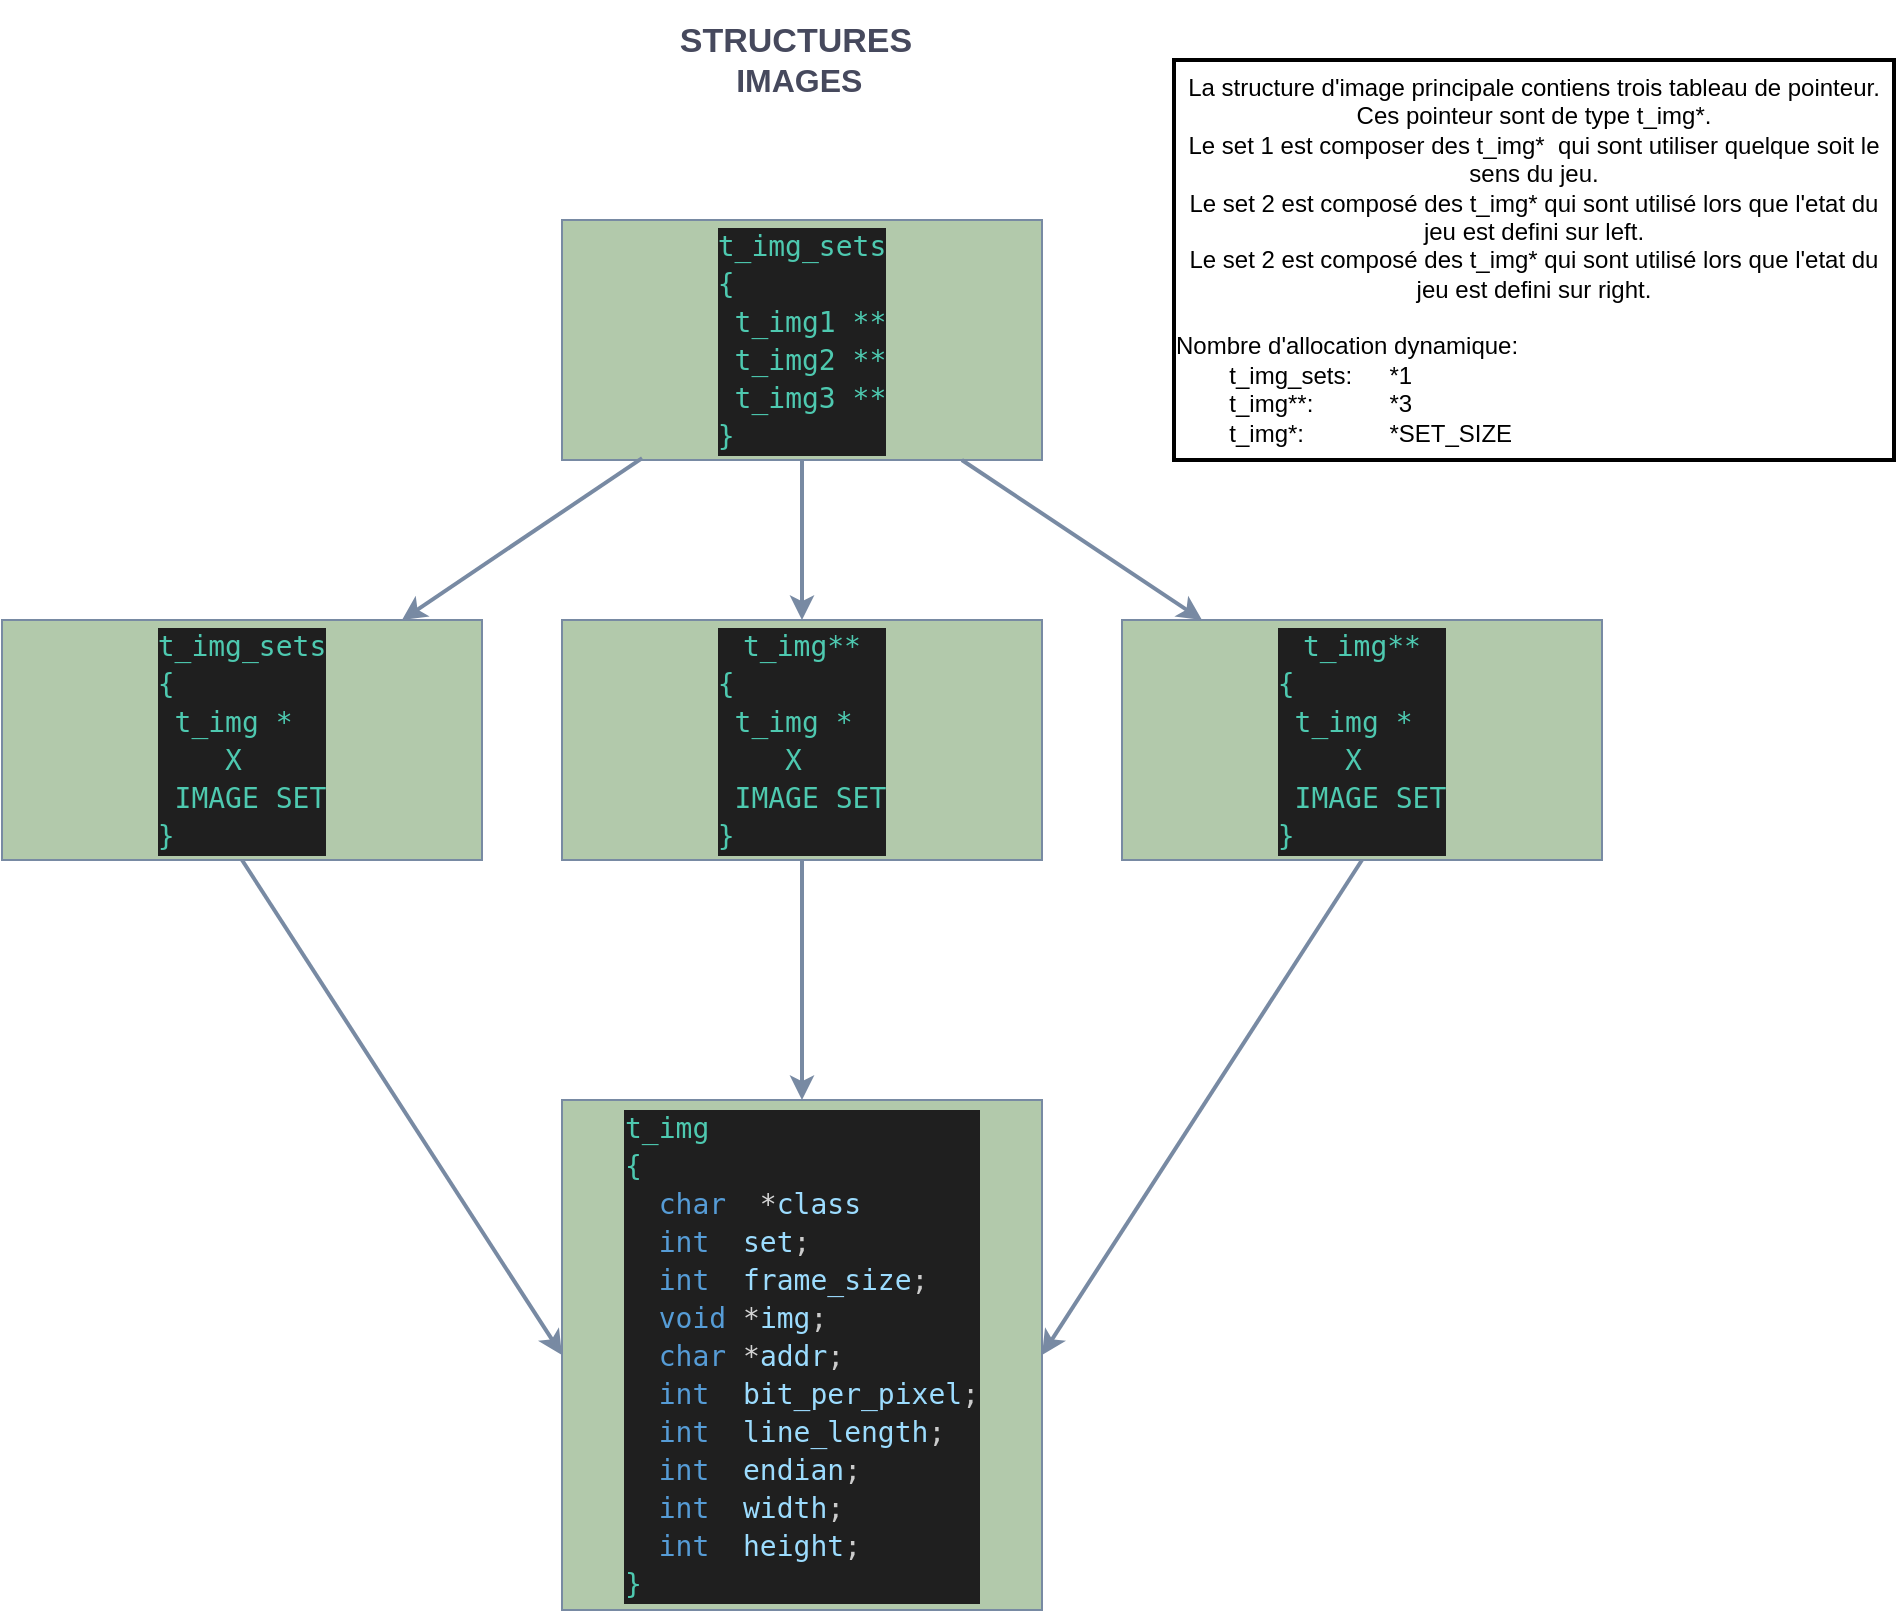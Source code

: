 <mxfile version="26.0.4">
  <diagram name="Page-1" id="5oP676gk9vlQOHq7Na9c">
    <mxGraphModel dx="1432" dy="895" grid="1" gridSize="10" guides="1" tooltips="1" connect="1" arrows="1" fold="1" page="1" pageScale="1" pageWidth="2339" pageHeight="3300" math="0" shadow="0">
      <root>
        <mxCell id="0" />
        <mxCell id="1" parent="0" />
        <mxCell id="zFGBI-jvaAA7gLcAK-EI-1" value="&lt;div align=&quot;center&quot;&gt;&lt;b&gt;&lt;font style=&quot;font-size: 17px;&quot;&gt;STRUCTURES&lt;/font&gt;&lt;/b&gt;&lt;/div&gt;&amp;nbsp;&lt;b&gt;&lt;font style=&quot;font-size: 16px;&quot;&gt;IMAGES&lt;/font&gt;&lt;/b&gt;" style="text;html=1;align=center;verticalAlign=middle;whiteSpace=wrap;rounded=0;labelBackgroundColor=none;fontColor=#46495D;" vertex="1" parent="1">
          <mxGeometry x="320" y="10" width="182" height="60" as="geometry" />
        </mxCell>
        <mxCell id="zFGBI-jvaAA7gLcAK-EI-3" value="&lt;div style=&quot;color: #cccccc;background-color: #1f1f1f;font-family: &#39;Droid Sans Mono&#39;, &#39;monospace&#39;, monospace;font-weight: normal;font-size: 14px;line-height: 19px;white-space: pre;&quot;&gt;&lt;div&gt;&lt;span style=&quot;color: #4ec9b0;&quot;&gt;t_img_sets&lt;/span&gt;&lt;/div&gt;&lt;div align=&quot;left&quot;&gt;&lt;span style=&quot;color: #4ec9b0;&quot;&gt;{&lt;/span&gt;&lt;/div&gt;&lt;div align=&quot;left&quot;&gt;&lt;span style=&quot;color: #4ec9b0;&quot;&gt; t_img1 **&lt;/span&gt;&lt;/div&gt;&lt;div align=&quot;left&quot;&gt;&lt;span style=&quot;color: #4ec9b0;&quot;&gt; &lt;/span&gt;&lt;span style=&quot;color: #4ec9b0;&quot;&gt;t_img2 **&lt;/span&gt;&lt;/div&gt;&lt;div align=&quot;left&quot;&gt;&lt;span style=&quot;color: #4ec9b0;&quot;&gt; &lt;/span&gt;&lt;span style=&quot;color: #4ec9b0;&quot;&gt;t_img3 **&lt;/span&gt;&lt;/div&gt;&lt;div align=&quot;left&quot;&gt;&lt;span style=&quot;color: #4ec9b0;&quot;&gt;}&lt;br&gt;&lt;/span&gt;&lt;/div&gt;&lt;/div&gt;" style="rounded=0;whiteSpace=wrap;html=1;labelBackgroundColor=none;fillColor=#B2C9AB;strokeColor=#788AA3;fontColor=#46495D;" vertex="1" parent="1">
          <mxGeometry x="294" y="120" width="240" height="120" as="geometry" />
        </mxCell>
        <mxCell id="zFGBI-jvaAA7gLcAK-EI-4" value="" style="endArrow=classic;html=1;rounded=0;exitX=0.167;exitY=0.992;exitDx=0;exitDy=0;exitPerimeter=0;strokeWidth=2;labelBackgroundColor=none;strokeColor=#788AA3;fontColor=default;" edge="1" parent="1" source="zFGBI-jvaAA7gLcAK-EI-3">
          <mxGeometry width="50" height="50" relative="1" as="geometry">
            <mxPoint x="404" y="380" as="sourcePoint" />
            <mxPoint x="214" y="320" as="targetPoint" />
          </mxGeometry>
        </mxCell>
        <mxCell id="zFGBI-jvaAA7gLcAK-EI-5" value="" style="endArrow=classic;html=1;rounded=0;exitX=0.5;exitY=1;exitDx=0;exitDy=0;strokeWidth=2;labelBackgroundColor=none;strokeColor=#788AA3;fontColor=default;" edge="1" parent="1" source="zFGBI-jvaAA7gLcAK-EI-3">
          <mxGeometry width="50" height="50" relative="1" as="geometry">
            <mxPoint x="404" y="380" as="sourcePoint" />
            <mxPoint x="414" y="320" as="targetPoint" />
          </mxGeometry>
        </mxCell>
        <mxCell id="zFGBI-jvaAA7gLcAK-EI-6" value="" style="endArrow=classic;html=1;rounded=0;exitX=0.833;exitY=1;exitDx=0;exitDy=0;exitPerimeter=0;strokeWidth=2;labelBackgroundColor=none;strokeColor=#788AA3;fontColor=default;" edge="1" parent="1" source="zFGBI-jvaAA7gLcAK-EI-3">
          <mxGeometry width="50" height="50" relative="1" as="geometry">
            <mxPoint x="404" y="380" as="sourcePoint" />
            <mxPoint x="614" y="320" as="targetPoint" />
          </mxGeometry>
        </mxCell>
        <mxCell id="zFGBI-jvaAA7gLcAK-EI-8" value="&lt;div style=&quot;color: rgb(204, 204, 204); background-color: rgb(31, 31, 31); font-family: &amp;quot;Droid Sans Mono&amp;quot;, &amp;quot;monospace&amp;quot;, monospace; font-weight: normal; font-size: 14px; line-height: 19px; white-space: pre;&quot;&gt;&lt;div&gt;&lt;span style=&quot;color: rgb(78, 201, 176);&quot;&gt;t_img_sets&lt;/span&gt;&lt;/div&gt;&lt;div align=&quot;left&quot;&gt;&lt;span style=&quot;color: rgb(78, 201, 176);&quot;&gt;{&lt;/span&gt;&lt;/div&gt;&lt;div align=&quot;left&quot;&gt;&lt;span style=&quot;color: rgb(78, 201, 176);&quot;&gt; t_img *&lt;/span&gt;&lt;/div&gt;&lt;div align=&quot;left&quot;&gt;&lt;span style=&quot;color: rgb(78, 201, 176);&quot;&gt;    X&lt;/span&gt;&lt;/div&gt;&lt;div align=&quot;left&quot;&gt;&lt;span style=&quot;color: rgb(78, 201, 176);&quot;&gt; IMAGE SET&lt;br&gt;&lt;/span&gt;&lt;/div&gt;&lt;div align=&quot;left&quot;&gt;&lt;span style=&quot;color: rgb(78, 201, 176);&quot;&gt;}&lt;br&gt;&lt;/span&gt;&lt;/div&gt;&lt;/div&gt;" style="rounded=0;whiteSpace=wrap;html=1;labelBackgroundColor=none;fillColor=#B2C9AB;strokeColor=#788AA3;fontColor=#46495D;" vertex="1" parent="1">
          <mxGeometry x="14" y="320" width="240" height="120" as="geometry" />
        </mxCell>
        <mxCell id="zFGBI-jvaAA7gLcAK-EI-11" value="&lt;div style=&quot;color: rgb(204, 204, 204); background-color: rgb(31, 31, 31); font-family: &amp;quot;Droid Sans Mono&amp;quot;, &amp;quot;monospace&amp;quot;, monospace; font-weight: normal; font-size: 14px; line-height: 19px; white-space: pre;&quot;&gt;&lt;div&gt;&lt;span style=&quot;color: rgb(78, 201, 176);&quot;&gt;t_img**&lt;/span&gt;&lt;/div&gt;&lt;div align=&quot;left&quot;&gt;&lt;span style=&quot;color: rgb(78, 201, 176);&quot;&gt;{&lt;/span&gt;&lt;/div&gt;&lt;div align=&quot;left&quot;&gt;&lt;span style=&quot;color: rgb(78, 201, 176);&quot;&gt; t_img *&lt;/span&gt;&lt;/div&gt;&lt;div align=&quot;left&quot;&gt;&lt;span style=&quot;color: rgb(78, 201, 176);&quot;&gt;    X&lt;/span&gt;&lt;/div&gt;&lt;div align=&quot;left&quot;&gt;&lt;span style=&quot;color: rgb(78, 201, 176);&quot;&gt; IMAGE SET&lt;br&gt;&lt;/span&gt;&lt;/div&gt;&lt;div align=&quot;left&quot;&gt;&lt;span style=&quot;color: rgb(78, 201, 176);&quot;&gt;}&lt;br&gt;&lt;/span&gt;&lt;/div&gt;&lt;/div&gt;" style="rounded=0;whiteSpace=wrap;html=1;labelBackgroundColor=none;fillColor=#B2C9AB;strokeColor=#788AA3;fontColor=#46495D;" vertex="1" parent="1">
          <mxGeometry x="294" y="320" width="240" height="120" as="geometry" />
        </mxCell>
        <mxCell id="zFGBI-jvaAA7gLcAK-EI-12" value="&lt;div style=&quot;color: rgb(204, 204, 204); background-color: rgb(31, 31, 31); font-family: &amp;quot;Droid Sans Mono&amp;quot;, &amp;quot;monospace&amp;quot;, monospace; font-weight: normal; font-size: 14px; line-height: 19px; white-space: pre;&quot;&gt;&lt;div&gt;&lt;span style=&quot;color: rgb(78, 201, 176);&quot;&gt;t_img**&lt;/span&gt;&lt;/div&gt;&lt;div align=&quot;left&quot;&gt;&lt;span style=&quot;color: rgb(78, 201, 176);&quot;&gt;{&lt;/span&gt;&lt;/div&gt;&lt;div align=&quot;left&quot;&gt;&lt;span style=&quot;color: rgb(78, 201, 176);&quot;&gt; t_img *&lt;/span&gt;&lt;/div&gt;&lt;div align=&quot;left&quot;&gt;&lt;span style=&quot;color: rgb(78, 201, 176);&quot;&gt;    X&lt;/span&gt;&lt;/div&gt;&lt;div align=&quot;left&quot;&gt;&lt;span style=&quot;color: rgb(78, 201, 176);&quot;&gt; IMAGE SET&lt;br&gt;&lt;/span&gt;&lt;/div&gt;&lt;div align=&quot;left&quot;&gt;&lt;span style=&quot;color: rgb(78, 201, 176);&quot;&gt;}&lt;br&gt;&lt;/span&gt;&lt;/div&gt;&lt;/div&gt;" style="rounded=0;whiteSpace=wrap;html=1;labelBackgroundColor=none;fillColor=#B2C9AB;strokeColor=#788AA3;fontColor=#46495D;" vertex="1" parent="1">
          <mxGeometry x="574" y="320" width="240" height="120" as="geometry" />
        </mxCell>
        <mxCell id="zFGBI-jvaAA7gLcAK-EI-14" value="&lt;div style=&quot;color: rgb(204, 204, 204); background-color: rgb(31, 31, 31); font-family: &amp;quot;Droid Sans Mono&amp;quot;, &amp;quot;monospace&amp;quot;, monospace; font-weight: normal; font-size: 14px; line-height: 19px; white-space: pre;&quot;&gt;&lt;div align=&quot;left&quot;&gt;&lt;div&gt;&lt;span style=&quot;color: rgb(78, 201, 176);&quot;&gt;t_img&lt;/span&gt;&lt;/div&gt;&lt;div align=&quot;left&quot;&gt;&lt;span style=&quot;color: rgb(78, 201, 176);&quot;&gt;{&lt;/span&gt;&lt;/div&gt;&lt;div align=&quot;left&quot;&gt;  &lt;span style=&quot;color: rgb(86, 156, 214);&quot;&gt;char&lt;/span&gt;&lt;span style=&quot;color: rgb(204, 204, 204);&quot;&gt;  &lt;/span&gt;&lt;span style=&quot;color: rgb(212, 212, 212);&quot;&gt;*&lt;/span&gt;&lt;span style=&quot;color: rgb(156, 220, 254);&quot;&gt;class&lt;/span&gt;&lt;/div&gt;&lt;div align=&quot;left&quot;&gt;&lt;span style=&quot;color: rgb(86, 156, 214);&quot;&gt;  int&lt;/span&gt;&lt;span style=&quot;color: rgb(204, 204, 204);&quot;&gt;  &lt;/span&gt;&lt;span style=&quot;color: rgb(156, 220, 254);&quot;&gt;set&lt;/span&gt;&lt;span style=&quot;color: rgb(204, 204, 204);&quot;&gt;;&lt;/span&gt;&lt;/div&gt;&lt;div align=&quot;left&quot;&gt;  &lt;span style=&quot;color: rgb(86, 156, 214);&quot;&gt;int&lt;/span&gt;&lt;span style=&quot;color: rgb(204, 204, 204);&quot;&gt;  &lt;/span&gt;&lt;span style=&quot;color: rgb(156, 220, 254);&quot;&gt;frame_size&lt;/span&gt;;&lt;/div&gt;&lt;div align=&quot;left&quot;&gt;&lt;span style=&quot;color: rgb(86, 156, 214);&quot;&gt;  void&lt;/span&gt;&lt;span style=&quot;color: rgb(204, 204, 204);&quot;&gt; &lt;/span&gt;&lt;span style=&quot;color: rgb(212, 212, 212);&quot;&gt;*&lt;/span&gt;&lt;span style=&quot;color: rgb(156, 220, 254);&quot;&gt;img&lt;/span&gt;;&lt;/div&gt;&lt;div align=&quot;left&quot;&gt;&lt;span style=&quot;color: rgb(86, 156, 214);&quot;&gt;  char&lt;/span&gt;&lt;span style=&quot;color: rgb(204, 204, 204);&quot;&gt; &lt;/span&gt;&lt;span style=&quot;color: rgb(212, 212, 212);&quot;&gt;*&lt;/span&gt;&lt;span style=&quot;color: rgb(156, 220, 254);&quot;&gt;addr&lt;/span&gt;&lt;span style=&quot;color: rgb(204, 204, 204);&quot;&gt;;&lt;/span&gt;&lt;/div&gt;&lt;/div&gt;&lt;div&gt;&lt;span style=&quot;color: rgb(204, 204, 204);&quot;&gt;  &lt;/span&gt;&lt;span style=&quot;color: rgb(86, 156, 214);&quot;&gt;int&lt;/span&gt;&lt;span style=&quot;color: rgb(204, 204, 204);&quot;&gt;  &lt;/span&gt;&lt;span style=&quot;color: rgb(156, 220, 254);&quot;&gt;bit_per_pixel&lt;/span&gt;&lt;span style=&quot;color: rgb(204, 204, 204);&quot;&gt;;&lt;/span&gt;&lt;/div&gt;&lt;div&gt;&lt;span style=&quot;color: rgb(86, 156, 214);&quot;&gt;int&lt;/span&gt;&lt;span style=&quot;color: rgb(204, 204, 204);&quot;&gt;  &lt;/span&gt;&lt;span style=&quot;color: rgb(156, 220, 254);&quot;&gt;line_length&lt;/span&gt;;&lt;/div&gt;&lt;div align=&quot;left&quot;&gt;&lt;span style=&quot;color: rgb(86, 156, 214);&quot;&gt;  int&lt;/span&gt;&lt;span style=&quot;color: rgb(204, 204, 204);&quot;&gt;  &lt;/span&gt;&lt;span style=&quot;color: rgb(156, 220, 254);&quot;&gt;endian&lt;/span&gt;&lt;span style=&quot;color: rgb(204, 204, 204);&quot;&gt;;&lt;/span&gt;&lt;/div&gt;&lt;div align=&quot;left&quot;&gt;&lt;span style=&quot;color: rgb(204, 204, 204);&quot;&gt;  &lt;/span&gt;&lt;span style=&quot;color: rgb(86, 156, 214);&quot;&gt;int&lt;/span&gt;&lt;span style=&quot;color: rgb(204, 204, 204);&quot;&gt;  &lt;/span&gt;&lt;span style=&quot;color: rgb(156, 220, 254);&quot;&gt;width&lt;/span&gt;&lt;span style=&quot;color: rgb(204, 204, 204);&quot;&gt;;&lt;/span&gt;&lt;/div&gt;&lt;div align=&quot;left&quot;&gt;&lt;span style=&quot;color: rgb(204, 204, 204);&quot;&gt;  &lt;/span&gt;&lt;span style=&quot;color: rgb(86, 156, 214);&quot;&gt;int&lt;/span&gt;&lt;span style=&quot;color: rgb(204, 204, 204);&quot;&gt;  &lt;/span&gt;&lt;span style=&quot;color: rgb(156, 220, 254);&quot;&gt;height&lt;/span&gt;&lt;span style=&quot;color: rgb(204, 204, 204);&quot;&gt;;&lt;/span&gt;&lt;/div&gt;&lt;div align=&quot;left&quot;&gt;&lt;span style=&quot;color: rgb(78, 201, 176);&quot;&gt;}&lt;/span&gt;&lt;/div&gt;&lt;/div&gt;" style="rounded=0;whiteSpace=wrap;html=1;labelBackgroundColor=none;fillColor=#B2C9AB;strokeColor=#788AA3;fontColor=#46495D;" vertex="1" parent="1">
          <mxGeometry x="294" y="560" width="240" height="255" as="geometry" />
        </mxCell>
        <mxCell id="zFGBI-jvaAA7gLcAK-EI-15" value="" style="endArrow=classic;html=1;rounded=0;exitX=0.5;exitY=1;exitDx=0;exitDy=0;entryX=0;entryY=0.5;entryDx=0;entryDy=0;strokeWidth=2;labelBackgroundColor=none;strokeColor=#788AA3;fontColor=default;" edge="1" parent="1" source="zFGBI-jvaAA7gLcAK-EI-8" target="zFGBI-jvaAA7gLcAK-EI-14">
          <mxGeometry width="50" height="50" relative="1" as="geometry">
            <mxPoint x="390" y="650" as="sourcePoint" />
            <mxPoint x="440" y="600" as="targetPoint" />
          </mxGeometry>
        </mxCell>
        <mxCell id="zFGBI-jvaAA7gLcAK-EI-16" value="" style="endArrow=classic;html=1;rounded=0;exitX=0.5;exitY=1;exitDx=0;exitDy=0;entryX=1;entryY=0.5;entryDx=0;entryDy=0;strokeWidth=2;labelBackgroundColor=none;strokeColor=#788AA3;fontColor=default;" edge="1" parent="1" source="zFGBI-jvaAA7gLcAK-EI-12" target="zFGBI-jvaAA7gLcAK-EI-14">
          <mxGeometry width="50" height="50" relative="1" as="geometry">
            <mxPoint x="144" y="450" as="sourcePoint" />
            <mxPoint x="304" y="698" as="targetPoint" />
          </mxGeometry>
        </mxCell>
        <mxCell id="zFGBI-jvaAA7gLcAK-EI-17" value="" style="endArrow=classic;html=1;rounded=0;exitX=0.5;exitY=1;exitDx=0;exitDy=0;entryX=0.5;entryY=0;entryDx=0;entryDy=0;strokeWidth=2;labelBackgroundColor=none;strokeColor=#788AA3;fontColor=default;" edge="1" parent="1" source="zFGBI-jvaAA7gLcAK-EI-11" target="zFGBI-jvaAA7gLcAK-EI-14">
          <mxGeometry width="50" height="50" relative="1" as="geometry">
            <mxPoint x="390" y="650" as="sourcePoint" />
            <mxPoint x="440" y="600" as="targetPoint" />
          </mxGeometry>
        </mxCell>
        <mxCell id="zFGBI-jvaAA7gLcAK-EI-19" value="&lt;div&gt;La structure d&#39;image principale contiens trois tableau de pointeur.&lt;/div&gt;&lt;div&gt;Ces pointeur sont de type t_img*.&lt;/div&gt;&lt;div&gt;Le set 1 est composer des t_img*&amp;nbsp; qui sont utiliser quelque soit le sens du jeu.&lt;/div&gt;&lt;div&gt;Le set 2 est composé des t_img* qui sont utilisé lors que l&#39;etat du jeu est defini sur left.&lt;/div&gt;&lt;div&gt;Le set 2 est composé des t_img* qui sont utilisé lors que l&#39;etat du jeu est defini sur right.&lt;/div&gt;&lt;div&gt;&lt;br&gt;&lt;/div&gt;&lt;div align=&quot;left&quot;&gt;Nombre d&#39;allocation dynamique:&lt;/div&gt;&lt;div align=&quot;left&quot;&gt;&lt;span style=&quot;white-space: pre;&quot;&gt;&#x9;&lt;/span&gt;t_img_sets:&lt;span style=&quot;white-space: pre;&quot;&gt;&#x9;&lt;/span&gt;*1&lt;/div&gt;&lt;div align=&quot;left&quot;&gt;&lt;span style=&quot;white-space: pre;&quot;&gt;&#x9;&lt;/span&gt;t_img**:&lt;span style=&quot;white-space: pre;&quot;&gt;&#x9;&lt;/span&gt;&lt;span style=&quot;white-space: pre;&quot;&gt;&#x9;&lt;/span&gt;*3&lt;/div&gt;&lt;div align=&quot;left&quot;&gt;&lt;span style=&quot;white-space: pre;&quot;&gt;&#x9;&lt;/span&gt;t_img*:&lt;span style=&quot;white-space: pre;&quot;&gt;&#x9;&lt;/span&gt;&lt;span style=&quot;white-space: pre;&quot;&gt;&#x9;&lt;/span&gt;*SET_SIZE&lt;br&gt;&lt;/div&gt;" style="rounded=0;whiteSpace=wrap;html=1;strokeWidth=2;" vertex="1" parent="1">
          <mxGeometry x="600" y="40" width="360" height="200" as="geometry" />
        </mxCell>
      </root>
    </mxGraphModel>
  </diagram>
</mxfile>
